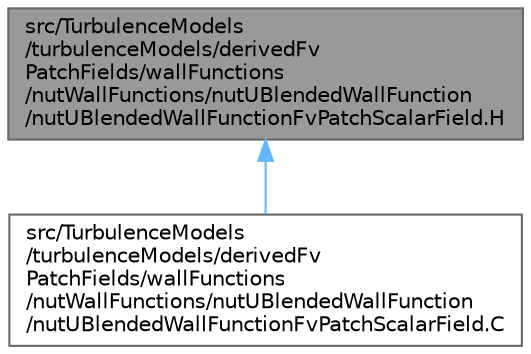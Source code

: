 digraph "src/TurbulenceModels/turbulenceModels/derivedFvPatchFields/wallFunctions/nutWallFunctions/nutUBlendedWallFunction/nutUBlendedWallFunctionFvPatchScalarField.H"
{
 // LATEX_PDF_SIZE
  bgcolor="transparent";
  edge [fontname=Helvetica,fontsize=10,labelfontname=Helvetica,labelfontsize=10];
  node [fontname=Helvetica,fontsize=10,shape=box,height=0.2,width=0.4];
  Node1 [id="Node000001",label="src/TurbulenceModels\l/turbulenceModels/derivedFv\lPatchFields/wallFunctions\l/nutWallFunctions/nutUBlendedWallFunction\l/nutUBlendedWallFunctionFvPatchScalarField.H",height=0.2,width=0.4,color="gray40", fillcolor="grey60", style="filled", fontcolor="black",tooltip=" "];
  Node1 -> Node2 [id="edge1_Node000001_Node000002",dir="back",color="steelblue1",style="solid",tooltip=" "];
  Node2 [id="Node000002",label="src/TurbulenceModels\l/turbulenceModels/derivedFv\lPatchFields/wallFunctions\l/nutWallFunctions/nutUBlendedWallFunction\l/nutUBlendedWallFunctionFvPatchScalarField.C",height=0.2,width=0.4,color="grey40", fillcolor="white", style="filled",URL="$nutUBlendedWallFunctionFvPatchScalarField_8C.html",tooltip=" "];
}
